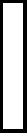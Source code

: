 <mxfile version="21.6.2" type="github" pages="2">
  <diagram name="Page-1" id="ZfweChOSfCJsJOFHZBq5">
    <mxGraphModel dx="1026" dy="633" grid="0" gridSize="10" guides="1" tooltips="1" connect="1" arrows="1" fold="1" page="1" pageScale="1" pageWidth="827" pageHeight="1169" background="#000000" math="0" shadow="0">
      <root>
        <mxCell id="0" />
        <mxCell id="1" parent="0" />
        <mxCell id="21HqBZIh8yiV_5ZXqnAo-1" value="" style="rounded=0;whiteSpace=wrap;html=1;" vertex="1" parent="1">
          <mxGeometry x="104" width="11" height="64" as="geometry" />
        </mxCell>
      </root>
    </mxGraphModel>
  </diagram>
  <diagram id="cxQVlDmz9CeXScHicnLO" name="Page-2">
    <mxGraphModel dx="1853" dy="633" grid="0" gridSize="10" guides="1" tooltips="1" connect="1" arrows="1" fold="1" page="1" pageScale="1" pageWidth="827" pageHeight="1169" math="0" shadow="0">
      <root>
        <mxCell id="0" />
        <mxCell id="1" parent="0" />
        <mxCell id="rTO8PEorEQ29I2duOrUS-1" value="" style="rounded=0;whiteSpace=wrap;html=1;fillColor=#000000;strokeColor=#b85450;labelBorderColor=#FFFFFF;" vertex="1" parent="1">
          <mxGeometry x="-62" y="59" width="1036" height="638" as="geometry" />
        </mxCell>
        <mxCell id="rTO8PEorEQ29I2duOrUS-2" value="" style="rounded=0;whiteSpace=wrap;html=1;fillColor=#000000;strokeColor=#d6b656;fontColor=#FFFFFF;labelBorderColor=#FFFFFF;labelBackgroundColor=#000000;" vertex="1" parent="1">
          <mxGeometry x="-60" y="62" width="1028" height="42" as="geometry" />
        </mxCell>
        <mxCell id="rTO8PEorEQ29I2duOrUS-4" value="" style="rounded=0;whiteSpace=wrap;html=1;fillColor=#fff2cc;strokeColor=#d6b656;" vertex="1" parent="1">
          <mxGeometry x="-56" y="653" width="1028" height="42" as="geometry" />
        </mxCell>
      </root>
    </mxGraphModel>
  </diagram>
</mxfile>
